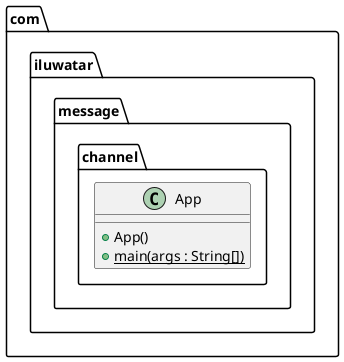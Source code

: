@startuml
package com.iluwatar.message.channel {
  class App {
    + App()
    + main(args : String[]) {static}
  }
}
@enduml